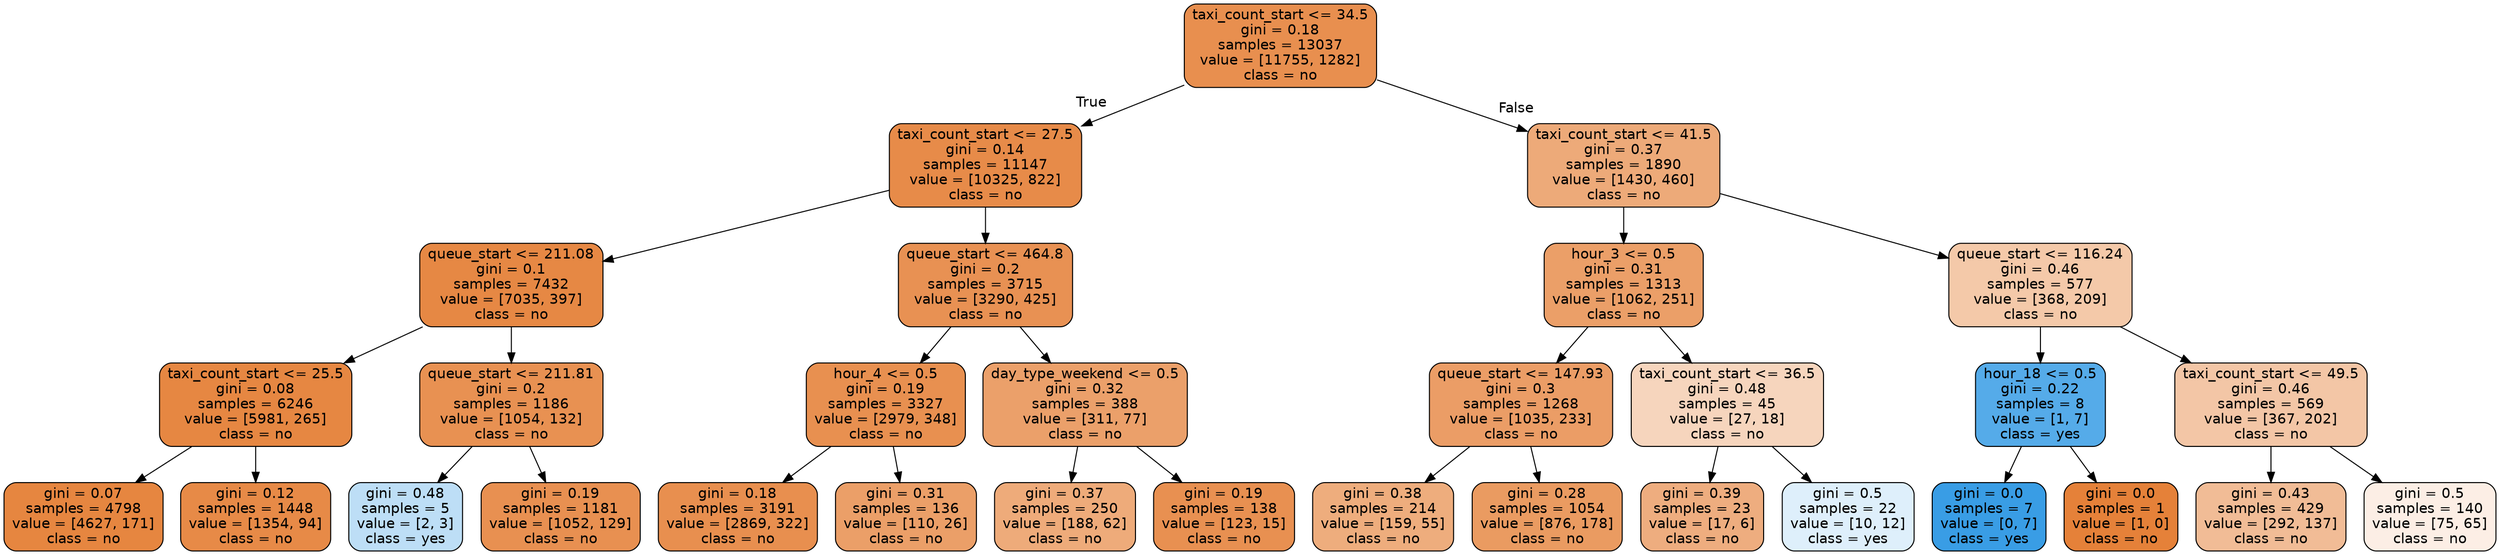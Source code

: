 digraph Tree {
node [shape=box, style="filled, rounded", color="black", fontname="helvetica"] ;
edge [fontname="helvetica"] ;
0 [label="taxi_count_start <= 34.5\ngini = 0.18\nsamples = 13037\nvalue = [11755, 1282]\nclass = no", fillcolor="#e88f4f"] ;
1 [label="taxi_count_start <= 27.5\ngini = 0.14\nsamples = 11147\nvalue = [10325, 822]\nclass = no", fillcolor="#e78b49"] ;
0 -> 1 [labeldistance=2.5, labelangle=45, headlabel="True"] ;
2 [label="queue_start <= 211.08\ngini = 0.1\nsamples = 7432\nvalue = [7035, 397]\nclass = no", fillcolor="#e68844"] ;
1 -> 2 ;
3 [label="taxi_count_start <= 25.5\ngini = 0.08\nsamples = 6246\nvalue = [5981, 265]\nclass = no", fillcolor="#e68742"] ;
2 -> 3 ;
4 [label="gini = 0.07\nsamples = 4798\nvalue = [4627, 171]\nclass = no", fillcolor="#e68640"] ;
3 -> 4 ;
5 [label="gini = 0.12\nsamples = 1448\nvalue = [1354, 94]\nclass = no", fillcolor="#e78a47"] ;
3 -> 5 ;
6 [label="queue_start <= 211.81\ngini = 0.2\nsamples = 1186\nvalue = [1054, 132]\nclass = no", fillcolor="#e89152"] ;
2 -> 6 ;
7 [label="gini = 0.48\nsamples = 5\nvalue = [2, 3]\nclass = yes", fillcolor="#bddef6"] ;
6 -> 7 ;
8 [label="gini = 0.19\nsamples = 1181\nvalue = [1052, 129]\nclass = no", fillcolor="#e89051"] ;
6 -> 8 ;
9 [label="queue_start <= 464.8\ngini = 0.2\nsamples = 3715\nvalue = [3290, 425]\nclass = no", fillcolor="#e89153"] ;
1 -> 9 ;
10 [label="hour_4 <= 0.5\ngini = 0.19\nsamples = 3327\nvalue = [2979, 348]\nclass = no", fillcolor="#e89050"] ;
9 -> 10 ;
11 [label="gini = 0.18\nsamples = 3191\nvalue = [2869, 322]\nclass = no", fillcolor="#e88f4f"] ;
10 -> 11 ;
12 [label="gini = 0.31\nsamples = 136\nvalue = [110, 26]\nclass = no", fillcolor="#eb9f68"] ;
10 -> 12 ;
13 [label="day_type_weekend <= 0.5\ngini = 0.32\nsamples = 388\nvalue = [311, 77]\nclass = no", fillcolor="#eba06a"] ;
9 -> 13 ;
14 [label="gini = 0.37\nsamples = 250\nvalue = [188, 62]\nclass = no", fillcolor="#eeab7a"] ;
13 -> 14 ;
15 [label="gini = 0.19\nsamples = 138\nvalue = [123, 15]\nclass = no", fillcolor="#e89051"] ;
13 -> 15 ;
16 [label="taxi_count_start <= 41.5\ngini = 0.37\nsamples = 1890\nvalue = [1430, 460]\nclass = no", fillcolor="#edaa79"] ;
0 -> 16 [labeldistance=2.5, labelangle=-45, headlabel="False"] ;
17 [label="hour_3 <= 0.5\ngini = 0.31\nsamples = 1313\nvalue = [1062, 251]\nclass = no", fillcolor="#eb9f68"] ;
16 -> 17 ;
18 [label="queue_start <= 147.93\ngini = 0.3\nsamples = 1268\nvalue = [1035, 233]\nclass = no", fillcolor="#eb9d66"] ;
17 -> 18 ;
19 [label="gini = 0.38\nsamples = 214\nvalue = [159, 55]\nclass = no", fillcolor="#eead7d"] ;
18 -> 19 ;
20 [label="gini = 0.28\nsamples = 1054\nvalue = [876, 178]\nclass = no", fillcolor="#ea9b61"] ;
18 -> 20 ;
21 [label="taxi_count_start <= 36.5\ngini = 0.48\nsamples = 45\nvalue = [27, 18]\nclass = no", fillcolor="#f6d5bd"] ;
17 -> 21 ;
22 [label="gini = 0.39\nsamples = 23\nvalue = [17, 6]\nclass = no", fillcolor="#eead7f"] ;
21 -> 22 ;
23 [label="gini = 0.5\nsamples = 22\nvalue = [10, 12]\nclass = yes", fillcolor="#deeffb"] ;
21 -> 23 ;
24 [label="queue_start <= 116.24\ngini = 0.46\nsamples = 577\nvalue = [368, 209]\nclass = no", fillcolor="#f4c9a9"] ;
16 -> 24 ;
25 [label="hour_18 <= 0.5\ngini = 0.22\nsamples = 8\nvalue = [1, 7]\nclass = yes", fillcolor="#55abe9"] ;
24 -> 25 ;
26 [label="gini = 0.0\nsamples = 7\nvalue = [0, 7]\nclass = yes", fillcolor="#399de5"] ;
25 -> 26 ;
27 [label="gini = 0.0\nsamples = 1\nvalue = [1, 0]\nclass = no", fillcolor="#e58139"] ;
25 -> 27 ;
28 [label="taxi_count_start <= 49.5\ngini = 0.46\nsamples = 569\nvalue = [367, 202]\nclass = no", fillcolor="#f3c6a6"] ;
24 -> 28 ;
29 [label="gini = 0.43\nsamples = 429\nvalue = [292, 137]\nclass = no", fillcolor="#f1bc96"] ;
28 -> 29 ;
30 [label="gini = 0.5\nsamples = 140\nvalue = [75, 65]\nclass = no", fillcolor="#fceee5"] ;
28 -> 30 ;
}